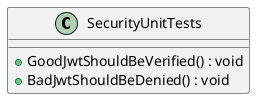 @startuml
class SecurityUnitTests {
    + GoodJwtShouldBeVerified() : void
    + BadJwtShouldBeDenied() : void
}
@enduml
